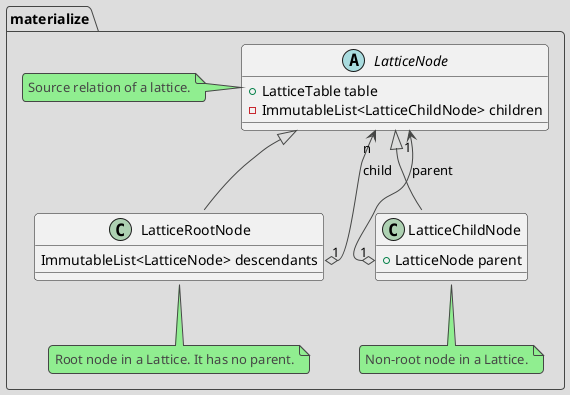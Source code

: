 @startuml
!theme toy

namespace materialize {
  abstract class LatticeNode {
    +LatticeTable table
    -ImmutableList<LatticeChildNode> children
  }
  note left: Source relation of a lattice.

  class LatticeRootNode {
    ImmutableList<LatticeNode> descendants
  }
  note bottom: Root node in a Lattice. It has no parent.

  class LatticeChildNode {
    + LatticeNode parent
  }
  note bottom: Non-root node in a Lattice.

  LatticeNode <|-- LatticeChildNode
  LatticeNode <|-- LatticeRootNode
  LatticeChildNode::parent "1" o--> "1" LatticeNode: parent
  LatticeRootNode::descendants "1" o--> "n" LatticeNode: child
}
@enduml